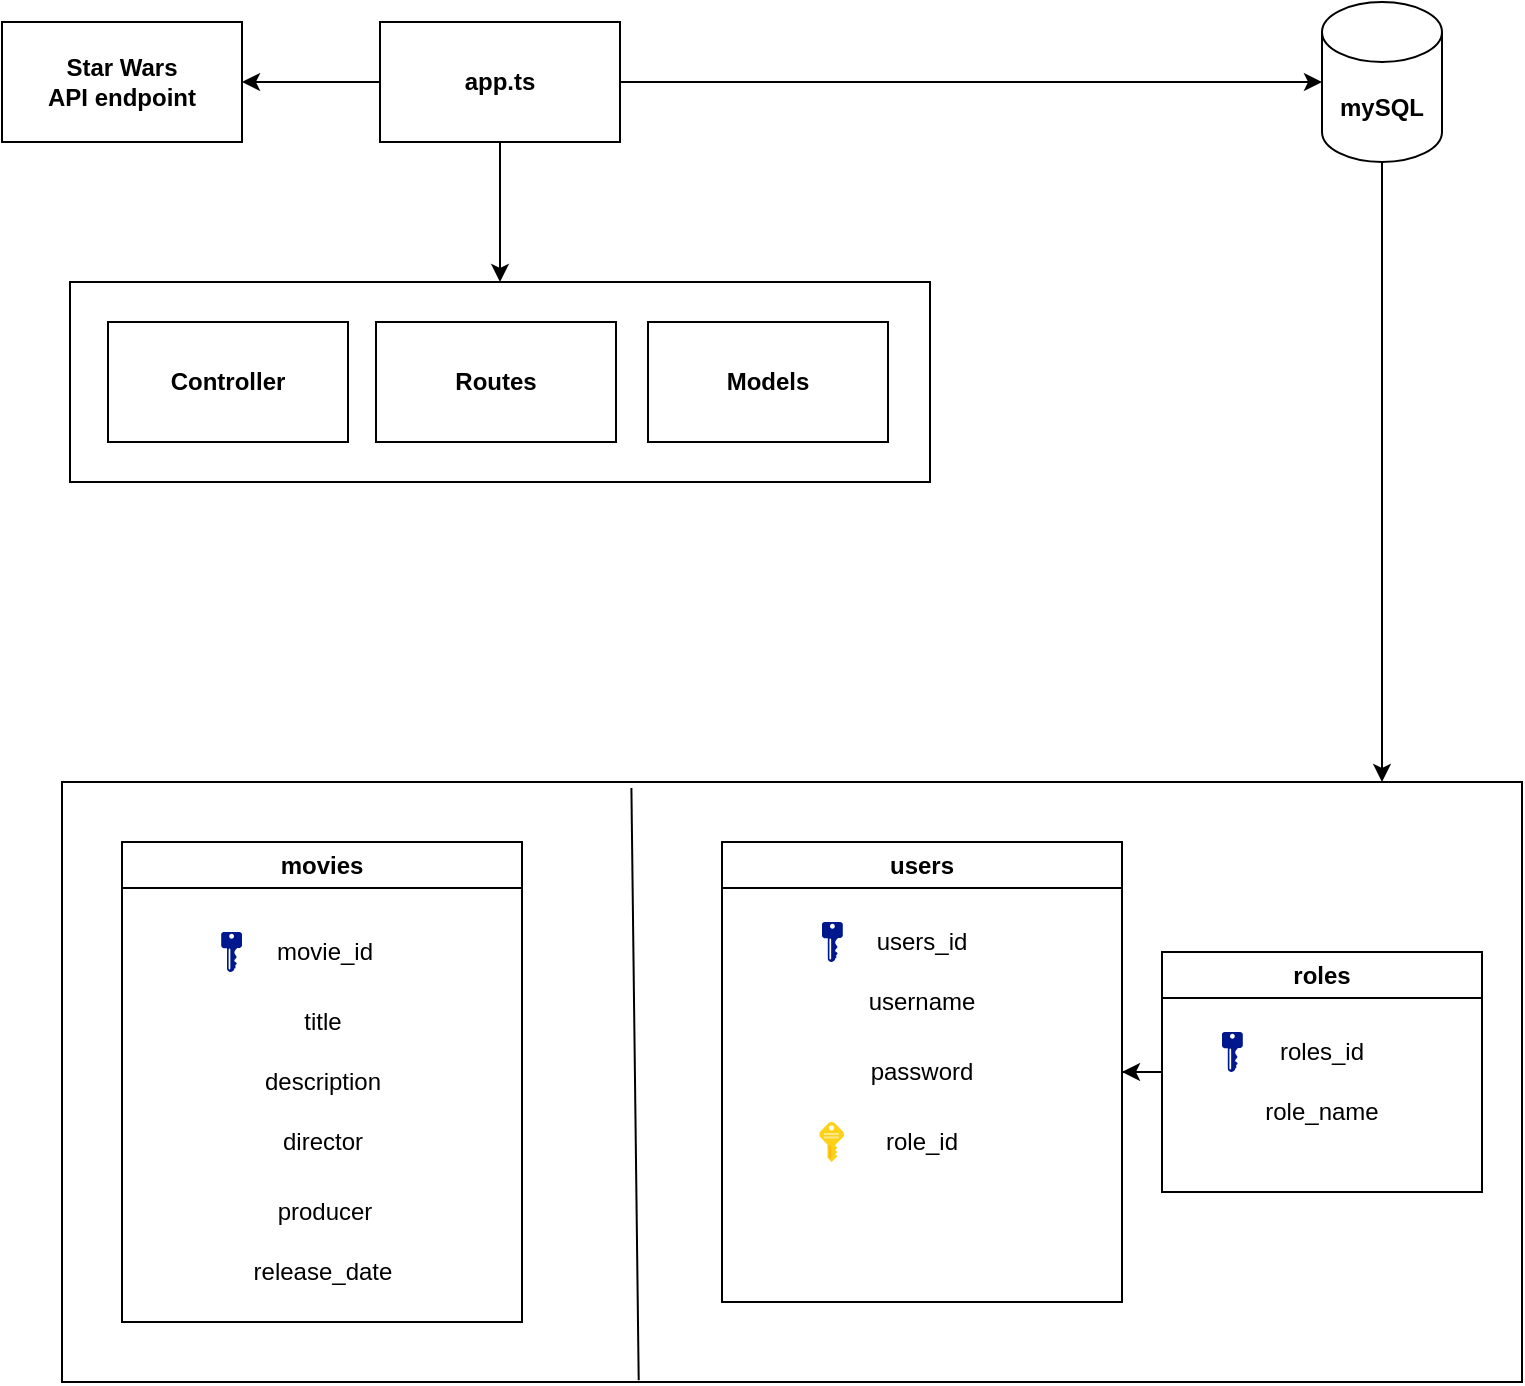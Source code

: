<mxfile version="21.6.3" type="github">
  <diagram id="C5RBs43oDa-KdzZeNtuy" name="Page-1">
    <mxGraphModel dx="1434" dy="764" grid="1" gridSize="10" guides="1" tooltips="1" connect="1" arrows="1" fold="1" page="1" pageScale="1" pageWidth="827" pageHeight="1169" math="0" shadow="0">
      <root>
        <mxCell id="WIyWlLk6GJQsqaUBKTNV-0" />
        <mxCell id="WIyWlLk6GJQsqaUBKTNV-1" parent="WIyWlLk6GJQsqaUBKTNV-0" />
        <mxCell id="oo2qbn1X6sY-t0jW1GWi-17" value="" style="rounded=0;whiteSpace=wrap;html=1;" vertex="1" parent="WIyWlLk6GJQsqaUBKTNV-1">
          <mxGeometry x="74" y="180" width="430" height="100" as="geometry" />
        </mxCell>
        <mxCell id="oo2qbn1X6sY-t0jW1GWi-3" value="&lt;b&gt;Star Wars&lt;br&gt;API endpoint&lt;/b&gt;" style="rounded=0;whiteSpace=wrap;html=1;" vertex="1" parent="WIyWlLk6GJQsqaUBKTNV-1">
          <mxGeometry x="40" y="50" width="120" height="60" as="geometry" />
        </mxCell>
        <mxCell id="oo2qbn1X6sY-t0jW1GWi-6" value="" style="edgeStyle=orthogonalEdgeStyle;rounded=0;orthogonalLoop=1;jettySize=auto;html=1;" edge="1" parent="WIyWlLk6GJQsqaUBKTNV-1" source="oo2qbn1X6sY-t0jW1GWi-4" target="oo2qbn1X6sY-t0jW1GWi-3">
          <mxGeometry relative="1" as="geometry" />
        </mxCell>
        <mxCell id="oo2qbn1X6sY-t0jW1GWi-8" value="" style="edgeStyle=orthogonalEdgeStyle;rounded=0;orthogonalLoop=1;jettySize=auto;html=1;" edge="1" parent="WIyWlLk6GJQsqaUBKTNV-1" source="oo2qbn1X6sY-t0jW1GWi-4" target="oo2qbn1X6sY-t0jW1GWi-7">
          <mxGeometry relative="1" as="geometry" />
        </mxCell>
        <mxCell id="oo2qbn1X6sY-t0jW1GWi-4" value="&lt;b&gt;app.ts&lt;/b&gt;" style="rounded=0;whiteSpace=wrap;html=1;" vertex="1" parent="WIyWlLk6GJQsqaUBKTNV-1">
          <mxGeometry x="229" y="50" width="120" height="60" as="geometry" />
        </mxCell>
        <mxCell id="oo2qbn1X6sY-t0jW1GWi-7" value="&lt;b&gt;mySQL&lt;/b&gt;" style="shape=cylinder3;whiteSpace=wrap;html=1;boundedLbl=1;backgroundOutline=1;size=15;" vertex="1" parent="WIyWlLk6GJQsqaUBKTNV-1">
          <mxGeometry x="700" y="40" width="60" height="80" as="geometry" />
        </mxCell>
        <mxCell id="oo2qbn1X6sY-t0jW1GWi-9" value="Controller" style="rounded=0;whiteSpace=wrap;html=1;fontStyle=1" vertex="1" parent="WIyWlLk6GJQsqaUBKTNV-1">
          <mxGeometry x="93" y="200" width="120" height="60" as="geometry" />
        </mxCell>
        <mxCell id="oo2qbn1X6sY-t0jW1GWi-10" value="Routes" style="rounded=0;whiteSpace=wrap;html=1;fontStyle=1" vertex="1" parent="WIyWlLk6GJQsqaUBKTNV-1">
          <mxGeometry x="227" y="200" width="120" height="60" as="geometry" />
        </mxCell>
        <mxCell id="oo2qbn1X6sY-t0jW1GWi-11" value="Models" style="rounded=0;whiteSpace=wrap;html=1;fontStyle=1" vertex="1" parent="WIyWlLk6GJQsqaUBKTNV-1">
          <mxGeometry x="363" y="200" width="120" height="60" as="geometry" />
        </mxCell>
        <mxCell id="oo2qbn1X6sY-t0jW1GWi-21" value="" style="endArrow=classic;html=1;rounded=0;exitX=0.5;exitY=1;exitDx=0;exitDy=0;entryX=0.5;entryY=0;entryDx=0;entryDy=0;" edge="1" parent="WIyWlLk6GJQsqaUBKTNV-1" source="oo2qbn1X6sY-t0jW1GWi-4" target="oo2qbn1X6sY-t0jW1GWi-17">
          <mxGeometry width="50" height="50" relative="1" as="geometry">
            <mxPoint x="250" y="320" as="sourcePoint" />
            <mxPoint x="290" y="160" as="targetPoint" />
          </mxGeometry>
        </mxCell>
        <mxCell id="oo2qbn1X6sY-t0jW1GWi-22" value="" style="endArrow=classic;html=1;rounded=0;exitX=0.5;exitY=1;exitDx=0;exitDy=0;exitPerimeter=0;" edge="1" parent="WIyWlLk6GJQsqaUBKTNV-1" source="oo2qbn1X6sY-t0jW1GWi-7">
          <mxGeometry width="50" height="50" relative="1" as="geometry">
            <mxPoint x="390" y="420" as="sourcePoint" />
            <mxPoint x="730" y="430" as="targetPoint" />
          </mxGeometry>
        </mxCell>
        <mxCell id="oo2qbn1X6sY-t0jW1GWi-23" value="" style="rounded=0;whiteSpace=wrap;html=1;" vertex="1" parent="WIyWlLk6GJQsqaUBKTNV-1">
          <mxGeometry x="70" y="430" width="730" height="300" as="geometry" />
        </mxCell>
        <mxCell id="oo2qbn1X6sY-t0jW1GWi-24" value="movies" style="swimlane;whiteSpace=wrap;html=1;" vertex="1" parent="WIyWlLk6GJQsqaUBKTNV-1">
          <mxGeometry x="100" y="460" width="200" height="240" as="geometry" />
        </mxCell>
        <mxCell id="oo2qbn1X6sY-t0jW1GWi-30" value="title" style="text;html=1;strokeColor=none;fillColor=none;align=center;verticalAlign=middle;whiteSpace=wrap;rounded=0;" vertex="1" parent="oo2qbn1X6sY-t0jW1GWi-24">
          <mxGeometry x="21.5" y="75" width="157" height="30" as="geometry" />
        </mxCell>
        <mxCell id="oo2qbn1X6sY-t0jW1GWi-31" value="description" style="text;html=1;strokeColor=none;fillColor=none;align=center;verticalAlign=middle;whiteSpace=wrap;rounded=0;" vertex="1" parent="oo2qbn1X6sY-t0jW1GWi-24">
          <mxGeometry x="21.5" y="105" width="157" height="30" as="geometry" />
        </mxCell>
        <mxCell id="oo2qbn1X6sY-t0jW1GWi-33" value="director" style="text;html=1;strokeColor=none;fillColor=none;align=center;verticalAlign=middle;whiteSpace=wrap;rounded=0;" vertex="1" parent="oo2qbn1X6sY-t0jW1GWi-24">
          <mxGeometry x="21.5" y="135" width="157" height="30" as="geometry" />
        </mxCell>
        <mxCell id="oo2qbn1X6sY-t0jW1GWi-29" value="movie_id" style="text;html=1;strokeColor=none;fillColor=none;align=center;verticalAlign=middle;whiteSpace=wrap;rounded=0;" vertex="1" parent="WIyWlLk6GJQsqaUBKTNV-1">
          <mxGeometry x="123" y="500" width="157" height="30" as="geometry" />
        </mxCell>
        <mxCell id="oo2qbn1X6sY-t0jW1GWi-35" value="producer" style="text;html=1;strokeColor=none;fillColor=none;align=center;verticalAlign=middle;whiteSpace=wrap;rounded=0;" vertex="1" parent="WIyWlLk6GJQsqaUBKTNV-1">
          <mxGeometry x="123" y="630" width="157" height="30" as="geometry" />
        </mxCell>
        <mxCell id="oo2qbn1X6sY-t0jW1GWi-36" value="release_date" style="text;html=1;strokeColor=none;fillColor=none;align=center;verticalAlign=middle;whiteSpace=wrap;rounded=0;" vertex="1" parent="WIyWlLk6GJQsqaUBKTNV-1">
          <mxGeometry x="121.5" y="660" width="157" height="30" as="geometry" />
        </mxCell>
        <mxCell id="oo2qbn1X6sY-t0jW1GWi-38" value="" style="sketch=0;aspect=fixed;pointerEvents=1;shadow=0;dashed=0;html=1;strokeColor=none;labelPosition=center;verticalLabelPosition=bottom;verticalAlign=top;align=center;fillColor=#00188D;shape=mxgraph.mscae.enterprise.key_permissions" vertex="1" parent="WIyWlLk6GJQsqaUBKTNV-1">
          <mxGeometry x="149.6" y="505" width="10.4" height="20" as="geometry" />
        </mxCell>
        <mxCell id="oo2qbn1X6sY-t0jW1GWi-39" value="users" style="swimlane;whiteSpace=wrap;html=1;" vertex="1" parent="WIyWlLk6GJQsqaUBKTNV-1">
          <mxGeometry x="400" y="460" width="200" height="230" as="geometry" />
        </mxCell>
        <mxCell id="oo2qbn1X6sY-t0jW1GWi-42" value="password" style="text;html=1;strokeColor=none;fillColor=none;align=center;verticalAlign=middle;whiteSpace=wrap;rounded=0;" vertex="1" parent="oo2qbn1X6sY-t0jW1GWi-39">
          <mxGeometry x="70" y="100" width="60" height="30" as="geometry" />
        </mxCell>
        <mxCell id="oo2qbn1X6sY-t0jW1GWi-43" value="role_id" style="text;html=1;strokeColor=none;fillColor=none;align=center;verticalAlign=middle;whiteSpace=wrap;rounded=0;" vertex="1" parent="oo2qbn1X6sY-t0jW1GWi-39">
          <mxGeometry x="70" y="135" width="60" height="30" as="geometry" />
        </mxCell>
        <mxCell id="oo2qbn1X6sY-t0jW1GWi-44" value="" style="sketch=0;aspect=fixed;pointerEvents=1;shadow=0;dashed=0;html=1;strokeColor=none;labelPosition=center;verticalLabelPosition=bottom;verticalAlign=top;align=center;fillColor=#00188D;shape=mxgraph.mscae.enterprise.key_permissions" vertex="1" parent="oo2qbn1X6sY-t0jW1GWi-39">
          <mxGeometry x="50" y="40" width="10.4" height="20" as="geometry" />
        </mxCell>
        <mxCell id="oo2qbn1X6sY-t0jW1GWi-40" value="users_id" style="text;html=1;strokeColor=none;fillColor=none;align=center;verticalAlign=middle;whiteSpace=wrap;rounded=0;" vertex="1" parent="WIyWlLk6GJQsqaUBKTNV-1">
          <mxGeometry x="470" y="495" width="60" height="30" as="geometry" />
        </mxCell>
        <mxCell id="oo2qbn1X6sY-t0jW1GWi-41" value="username" style="text;html=1;strokeColor=none;fillColor=none;align=center;verticalAlign=middle;whiteSpace=wrap;rounded=0;" vertex="1" parent="WIyWlLk6GJQsqaUBKTNV-1">
          <mxGeometry x="470" y="525" width="60" height="30" as="geometry" />
        </mxCell>
        <mxCell id="oo2qbn1X6sY-t0jW1GWi-45" value="" style="image;sketch=0;aspect=fixed;html=1;points=[];align=center;fontSize=12;image=img/lib/mscae/Key.svg;" vertex="1" parent="WIyWlLk6GJQsqaUBKTNV-1">
          <mxGeometry x="448.6" y="600" width="12.4" height="20" as="geometry" />
        </mxCell>
        <mxCell id="oo2qbn1X6sY-t0jW1GWi-52" value="" style="edgeStyle=orthogonalEdgeStyle;rounded=0;orthogonalLoop=1;jettySize=auto;html=1;entryX=1;entryY=0.5;entryDx=0;entryDy=0;" edge="1" parent="WIyWlLk6GJQsqaUBKTNV-1" source="oo2qbn1X6sY-t0jW1GWi-46" target="oo2qbn1X6sY-t0jW1GWi-39">
          <mxGeometry relative="1" as="geometry" />
        </mxCell>
        <mxCell id="oo2qbn1X6sY-t0jW1GWi-46" value="roles" style="swimlane;whiteSpace=wrap;html=1;" vertex="1" parent="WIyWlLk6GJQsqaUBKTNV-1">
          <mxGeometry x="620" y="515" width="160" height="120" as="geometry" />
        </mxCell>
        <mxCell id="oo2qbn1X6sY-t0jW1GWi-48" value="roles_id" style="text;html=1;strokeColor=none;fillColor=none;align=center;verticalAlign=middle;whiteSpace=wrap;rounded=0;" vertex="1" parent="oo2qbn1X6sY-t0jW1GWi-46">
          <mxGeometry x="50" y="35" width="60" height="30" as="geometry" />
        </mxCell>
        <mxCell id="oo2qbn1X6sY-t0jW1GWi-49" value="role_name" style="text;html=1;strokeColor=none;fillColor=none;align=center;verticalAlign=middle;whiteSpace=wrap;rounded=0;" vertex="1" parent="oo2qbn1X6sY-t0jW1GWi-46">
          <mxGeometry x="50" y="65" width="60" height="30" as="geometry" />
        </mxCell>
        <mxCell id="oo2qbn1X6sY-t0jW1GWi-50" value="" style="sketch=0;aspect=fixed;pointerEvents=1;shadow=0;dashed=0;html=1;strokeColor=none;labelPosition=center;verticalLabelPosition=bottom;verticalAlign=top;align=center;fillColor=#00188D;shape=mxgraph.mscae.enterprise.key_permissions" vertex="1" parent="oo2qbn1X6sY-t0jW1GWi-46">
          <mxGeometry x="30" y="40" width="10.4" height="20" as="geometry" />
        </mxCell>
        <mxCell id="oo2qbn1X6sY-t0jW1GWi-47" value="" style="endArrow=none;html=1;rounded=0;entryX=0.39;entryY=0.01;entryDx=0;entryDy=0;entryPerimeter=0;exitX=0.395;exitY=0.997;exitDx=0;exitDy=0;exitPerimeter=0;" edge="1" parent="WIyWlLk6GJQsqaUBKTNV-1" source="oo2qbn1X6sY-t0jW1GWi-23" target="oo2qbn1X6sY-t0jW1GWi-23">
          <mxGeometry width="50" height="50" relative="1" as="geometry">
            <mxPoint x="410" y="320" as="sourcePoint" />
            <mxPoint x="363" y="430" as="targetPoint" />
            <Array as="points" />
          </mxGeometry>
        </mxCell>
      </root>
    </mxGraphModel>
  </diagram>
</mxfile>
